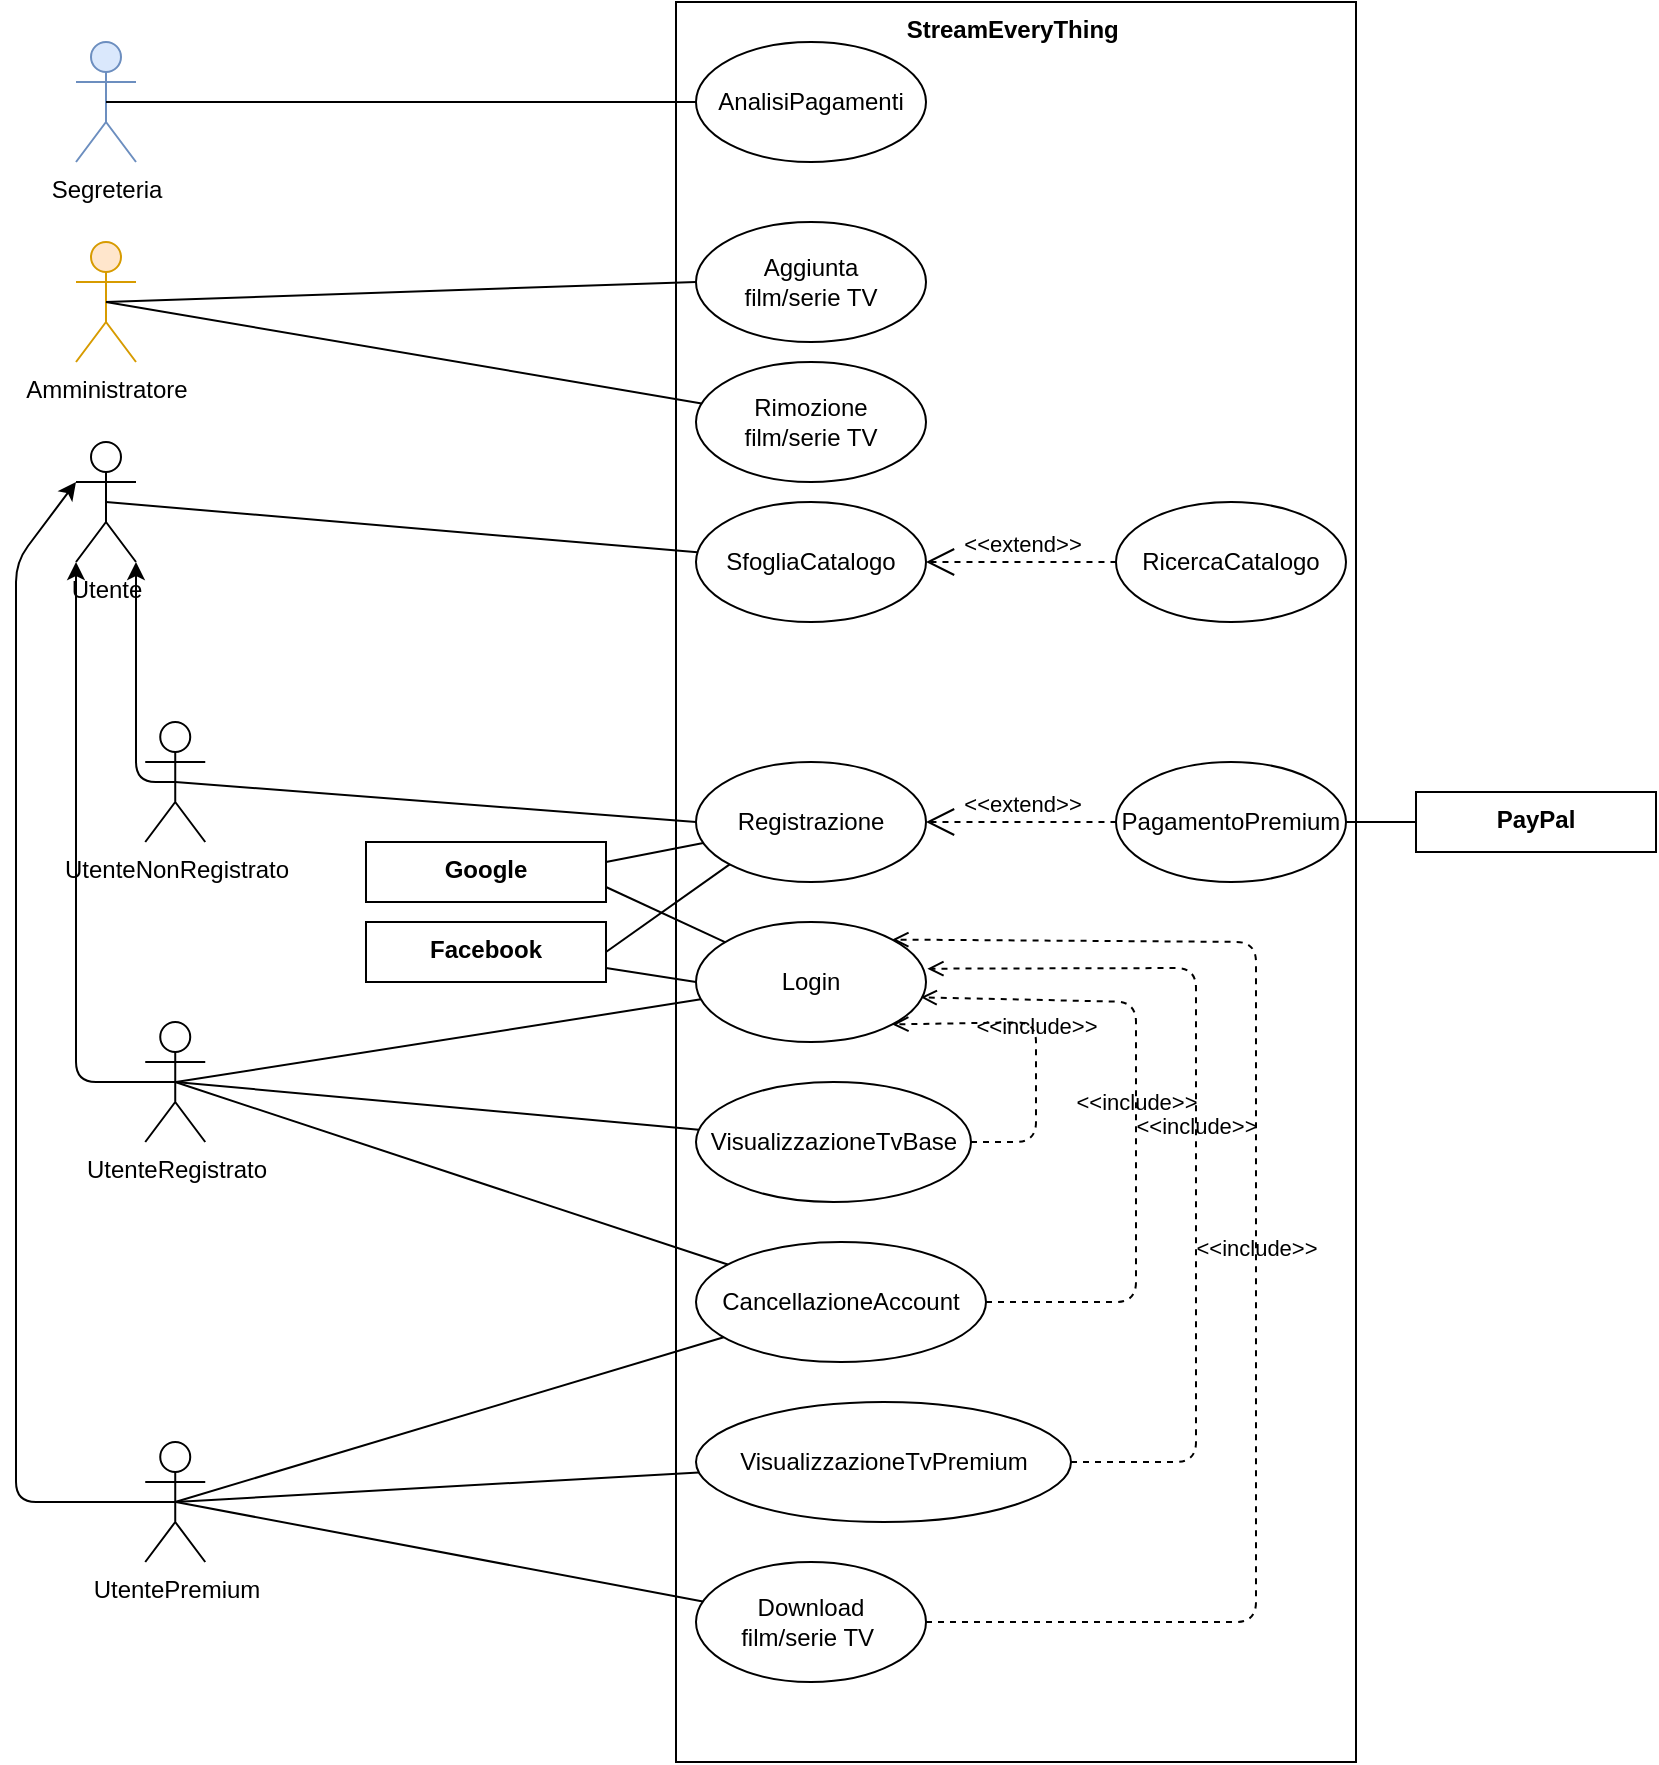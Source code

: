 <mxfile>
    <diagram id="GPvrRylX8BrqGYzw24RA" name="Page-1">
        <mxGraphModel dx="1328" dy="916" grid="1" gridSize="10" guides="1" tooltips="1" connect="1" arrows="1" fold="1" page="1" pageScale="1" pageWidth="850" pageHeight="1100" math="0" shadow="0">
            <root>
                <mxCell id="0"/>
                <mxCell id="1" parent="0"/>
                <mxCell id="2" value="Utente&lt;br&gt;" style="shape=umlActor;html=1;verticalLabelPosition=bottom;verticalAlign=top;align=center;" parent="1" vertex="1">
                    <mxGeometry x="45" y="270" width="30" height="60" as="geometry"/>
                </mxCell>
                <mxCell id="19" style="edgeStyle=none;html=1;exitX=0.5;exitY=0.5;exitDx=0;exitDy=0;exitPerimeter=0;entryX=0;entryY=0.333;entryDx=0;entryDy=0;entryPerimeter=0;" parent="1" source="8" target="2" edge="1">
                    <mxGeometry relative="1" as="geometry">
                        <Array as="points">
                            <mxPoint x="15" y="800"/>
                            <mxPoint x="15" y="330"/>
                        </Array>
                        <mxPoint x="15" y="290" as="targetPoint"/>
                    </mxGeometry>
                </mxCell>
                <mxCell id="112" style="edgeStyle=none;html=1;entryX=1;entryY=1;entryDx=0;entryDy=0;entryPerimeter=0;exitX=0.5;exitY=0.5;exitDx=0;exitDy=0;exitPerimeter=0;" edge="1" parent="1" source="3" target="2">
                    <mxGeometry relative="1" as="geometry">
                        <Array as="points">
                            <mxPoint x="75" y="440"/>
                        </Array>
                    </mxGeometry>
                </mxCell>
                <mxCell id="3" value="UtenteNonRegistrato" style="shape=umlActor;html=1;verticalLabelPosition=bottom;verticalAlign=top;align=center;" parent="1" vertex="1">
                    <mxGeometry x="79.62" y="410" width="30" height="60" as="geometry"/>
                </mxCell>
                <mxCell id="8" value="UtentePremium" style="shape=umlActor;html=1;verticalLabelPosition=bottom;verticalAlign=top;align=center;" parent="1" vertex="1">
                    <mxGeometry x="79.62" y="770" width="30" height="60" as="geometry"/>
                </mxCell>
                <mxCell id="113" style="edgeStyle=none;html=1;entryX=0;entryY=1;entryDx=0;entryDy=0;entryPerimeter=0;" edge="1" parent="1" target="2">
                    <mxGeometry relative="1" as="geometry">
                        <Array as="points">
                            <mxPoint x="45" y="590"/>
                        </Array>
                        <mxPoint x="95" y="590" as="sourcePoint"/>
                    </mxGeometry>
                </mxCell>
                <mxCell id="4" value="UtenteRegistrato" style="shape=umlActor;html=1;verticalLabelPosition=bottom;verticalAlign=top;align=center;" parent="1" vertex="1">
                    <mxGeometry x="79.62" y="560" width="30" height="60" as="geometry"/>
                </mxCell>
                <mxCell id="21" value="StreamEveryThing&amp;nbsp;" style="shape=rect;html=1;verticalAlign=top;fontStyle=1;whiteSpace=wrap;align=center;" parent="1" vertex="1">
                    <mxGeometry x="345" y="50" width="340" height="880" as="geometry"/>
                </mxCell>
                <mxCell id="22" value="SfogliaCatalogo" style="ellipse;whiteSpace=wrap;html=1;" parent="1" vertex="1">
                    <mxGeometry x="355" y="300" width="115" height="60" as="geometry"/>
                </mxCell>
                <mxCell id="23" value="RicercaCatalogo" style="ellipse;whiteSpace=wrap;html=1;" parent="1" vertex="1">
                    <mxGeometry x="565" y="300" width="115" height="60" as="geometry"/>
                </mxCell>
                <mxCell id="24" value="Registrazione" style="ellipse;whiteSpace=wrap;html=1;" parent="1" vertex="1">
                    <mxGeometry x="355" y="430" width="115" height="60" as="geometry"/>
                </mxCell>
                <mxCell id="26" value="Login" style="ellipse;whiteSpace=wrap;html=1;" parent="1" vertex="1">
                    <mxGeometry x="355" y="510" width="115" height="60" as="geometry"/>
                </mxCell>
                <mxCell id="27" value="VisualizzazioneTvBase" style="ellipse;whiteSpace=wrap;html=1;" parent="1" vertex="1">
                    <mxGeometry x="355" y="590" width="137.5" height="60" as="geometry"/>
                </mxCell>
                <mxCell id="28" value="VisualizzazioneTvPremium" style="ellipse;whiteSpace=wrap;html=1;" parent="1" vertex="1">
                    <mxGeometry x="355" y="750" width="187.5" height="60" as="geometry"/>
                </mxCell>
                <mxCell id="29" value="Download &lt;br&gt;film/serie TV&amp;nbsp;" style="ellipse;whiteSpace=wrap;html=1;" parent="1" vertex="1">
                    <mxGeometry x="355" y="830" width="115" height="60" as="geometry"/>
                </mxCell>
                <mxCell id="30" value="CancellazioneAccount&lt;br&gt;" style="ellipse;whiteSpace=wrap;html=1;" parent="1" vertex="1">
                    <mxGeometry x="355" y="670" width="145" height="60" as="geometry"/>
                </mxCell>
                <mxCell id="31" value="Aggiunta &lt;br&gt;film/serie TV" style="ellipse;whiteSpace=wrap;html=1;" parent="1" vertex="1">
                    <mxGeometry x="355" y="160" width="115" height="60" as="geometry"/>
                </mxCell>
                <mxCell id="32" value="Rimozione&lt;br&gt;film/serie TV" style="ellipse;whiteSpace=wrap;html=1;" parent="1" vertex="1">
                    <mxGeometry x="355" y="230" width="115" height="60" as="geometry"/>
                </mxCell>
                <mxCell id="33" value="AnalisiPagamenti" style="ellipse;whiteSpace=wrap;html=1;" parent="1" vertex="1">
                    <mxGeometry x="355" y="70" width="115" height="60" as="geometry"/>
                </mxCell>
                <mxCell id="70" value="Amministratore" style="shape=umlActor;html=1;verticalLabelPosition=bottom;verticalAlign=top;align=center;fillColor=#ffe6cc;strokeColor=#d79b00;" vertex="1" parent="1">
                    <mxGeometry x="45" y="170" width="30" height="60" as="geometry"/>
                </mxCell>
                <mxCell id="71" value="Segreteria" style="shape=umlActor;html=1;verticalLabelPosition=bottom;verticalAlign=top;align=center;fillColor=#dae8fc;strokeColor=#6c8ebf;" vertex="1" parent="1">
                    <mxGeometry x="45" y="70" width="30" height="60" as="geometry"/>
                </mxCell>
                <mxCell id="76" value="" style="edgeStyle=none;html=1;endArrow=none;verticalAlign=bottom;entryX=0;entryY=0.5;entryDx=0;entryDy=0;exitX=0.5;exitY=0.5;exitDx=0;exitDy=0;exitPerimeter=0;" edge="1" parent="1" source="71" target="33">
                    <mxGeometry width="160" relative="1" as="geometry">
                        <mxPoint x="75.98" y="80" as="sourcePoint"/>
                        <mxPoint x="235.98" y="80" as="targetPoint"/>
                    </mxGeometry>
                </mxCell>
                <mxCell id="77" value="" style="edgeStyle=none;html=1;endArrow=none;verticalAlign=bottom;exitX=0.5;exitY=0.5;exitDx=0;exitDy=0;exitPerimeter=0;entryX=0;entryY=0.5;entryDx=0;entryDy=0;" edge="1" parent="1" source="70" target="31">
                    <mxGeometry width="160" relative="1" as="geometry">
                        <mxPoint x="115" y="200" as="sourcePoint"/>
                        <mxPoint x="275" y="200" as="targetPoint"/>
                    </mxGeometry>
                </mxCell>
                <mxCell id="78" value="" style="edgeStyle=none;html=1;endArrow=none;verticalAlign=bottom;exitX=0.5;exitY=0.5;exitDx=0;exitDy=0;exitPerimeter=0;" edge="1" parent="1" source="70" target="32">
                    <mxGeometry width="160" relative="1" as="geometry">
                        <mxPoint x="165" y="250" as="sourcePoint"/>
                        <mxPoint x="325" y="250" as="targetPoint"/>
                    </mxGeometry>
                </mxCell>
                <mxCell id="80" value="" style="edgeStyle=none;html=1;endArrow=none;verticalAlign=bottom;exitX=0.5;exitY=0.5;exitDx=0;exitDy=0;exitPerimeter=0;" edge="1" parent="1" source="2" target="22">
                    <mxGeometry width="160" relative="1" as="geometry">
                        <mxPoint x="165" y="350" as="sourcePoint"/>
                        <mxPoint x="325" y="350" as="targetPoint"/>
                    </mxGeometry>
                </mxCell>
                <mxCell id="86" value="" style="edgeStyle=none;html=1;endArrow=none;verticalAlign=bottom;exitX=0.5;exitY=0.5;exitDx=0;exitDy=0;exitPerimeter=0;" edge="1" parent="1" source="4" target="27">
                    <mxGeometry width="160" relative="1" as="geometry">
                        <mxPoint x="175" y="620" as="sourcePoint"/>
                        <mxPoint x="335" y="620" as="targetPoint"/>
                    </mxGeometry>
                </mxCell>
                <mxCell id="87" value="" style="edgeStyle=none;html=1;endArrow=none;verticalAlign=bottom;exitX=0.5;exitY=0.5;exitDx=0;exitDy=0;exitPerimeter=0;" edge="1" parent="1" source="4" target="30">
                    <mxGeometry width="160" relative="1" as="geometry">
                        <mxPoint x="145" y="700" as="sourcePoint"/>
                        <mxPoint x="305" y="700" as="targetPoint"/>
                    </mxGeometry>
                </mxCell>
                <mxCell id="88" value="" style="edgeStyle=none;html=1;endArrow=none;verticalAlign=bottom;exitX=0.5;exitY=0.5;exitDx=0;exitDy=0;exitPerimeter=0;" edge="1" parent="1" source="8" target="30">
                    <mxGeometry width="160" relative="1" as="geometry">
                        <mxPoint x="135" y="829.31" as="sourcePoint"/>
                        <mxPoint x="295" y="829.31" as="targetPoint"/>
                    </mxGeometry>
                </mxCell>
                <mxCell id="89" value="" style="edgeStyle=none;html=1;endArrow=none;verticalAlign=bottom;" edge="1" parent="1" target="29">
                    <mxGeometry width="160" relative="1" as="geometry">
                        <mxPoint x="95" y="800" as="sourcePoint"/>
                        <mxPoint x="315" y="780" as="targetPoint"/>
                    </mxGeometry>
                </mxCell>
                <mxCell id="90" value="" style="edgeStyle=none;html=1;endArrow=none;verticalAlign=bottom;exitX=0.5;exitY=0.5;exitDx=0;exitDy=0;exitPerimeter=0;" edge="1" parent="1" source="8" target="28">
                    <mxGeometry width="160" relative="1" as="geometry">
                        <mxPoint x="165" y="740" as="sourcePoint"/>
                        <mxPoint x="325" y="740" as="targetPoint"/>
                    </mxGeometry>
                </mxCell>
                <mxCell id="98" value="&amp;lt;&amp;lt;extend&amp;gt;&amp;gt;" style="edgeStyle=none;html=1;startArrow=open;endArrow=none;startSize=12;verticalAlign=bottom;dashed=1;labelBackgroundColor=none;entryX=0;entryY=0.5;entryDx=0;entryDy=0;" edge="1" parent="1" source="22" target="23">
                    <mxGeometry width="160" relative="1" as="geometry">
                        <mxPoint x="505" y="380" as="sourcePoint"/>
                        <mxPoint x="545" y="460" as="targetPoint"/>
                        <Array as="points"/>
                    </mxGeometry>
                </mxCell>
                <mxCell id="101" value="" style="edgeStyle=none;html=1;endArrow=none;verticalAlign=bottom;" edge="1" parent="1" target="26">
                    <mxGeometry width="160" relative="1" as="geometry">
                        <mxPoint x="95" y="590" as="sourcePoint"/>
                        <mxPoint x="345" y="590" as="targetPoint"/>
                    </mxGeometry>
                </mxCell>
                <mxCell id="111" value="" style="edgeStyle=none;html=1;endArrow=none;verticalAlign=bottom;exitX=0.5;exitY=0.5;exitDx=0;exitDy=0;exitPerimeter=0;entryX=0;entryY=0.5;entryDx=0;entryDy=0;" edge="1" parent="1" source="3" target="24">
                    <mxGeometry width="160" relative="1" as="geometry">
                        <mxPoint x="155" y="510" as="sourcePoint"/>
                        <mxPoint x="315" y="510" as="targetPoint"/>
                    </mxGeometry>
                </mxCell>
                <mxCell id="114" value="&amp;lt;&amp;lt;include&amp;gt;&amp;gt;" style="edgeStyle=none;html=1;endArrow=open;verticalAlign=bottom;dashed=1;labelBackgroundColor=none;exitX=1;exitY=0.5;exitDx=0;exitDy=0;entryX=1;entryY=1;entryDx=0;entryDy=0;" edge="1" parent="1" source="27" target="26">
                    <mxGeometry width="160" relative="1" as="geometry">
                        <mxPoint x="515" y="650" as="sourcePoint"/>
                        <mxPoint x="675" y="650" as="targetPoint"/>
                        <Array as="points">
                            <mxPoint x="525" y="620"/>
                            <mxPoint x="525" y="560"/>
                        </Array>
                    </mxGeometry>
                </mxCell>
                <mxCell id="115" value="&amp;lt;&amp;lt;include&amp;gt;&amp;gt;" style="edgeStyle=none;html=1;endArrow=open;verticalAlign=bottom;dashed=1;labelBackgroundColor=none;exitX=1;exitY=0.5;exitDx=0;exitDy=0;entryX=1;entryY=0;entryDx=0;entryDy=0;" edge="1" parent="1" source="29" target="26">
                    <mxGeometry width="160" relative="1" as="geometry">
                        <mxPoint x="535" y="860" as="sourcePoint"/>
                        <mxPoint x="535" y="780" as="targetPoint"/>
                        <Array as="points">
                            <mxPoint x="635" y="860"/>
                            <mxPoint x="635" y="520"/>
                        </Array>
                    </mxGeometry>
                </mxCell>
                <mxCell id="117" value="&amp;lt;&amp;lt;include&amp;gt;&amp;gt;" style="edgeStyle=none;html=1;endArrow=open;verticalAlign=bottom;dashed=1;labelBackgroundColor=none;exitX=1;exitY=0.5;exitDx=0;exitDy=0;entryX=1.006;entryY=0.389;entryDx=0;entryDy=0;entryPerimeter=0;" edge="1" parent="1" source="28" target="26">
                    <mxGeometry width="160" relative="1" as="geometry">
                        <mxPoint x="502.5" y="780" as="sourcePoint"/>
                        <mxPoint x="502.5" y="700" as="targetPoint"/>
                        <Array as="points">
                            <mxPoint x="605" y="780"/>
                            <mxPoint x="605" y="700"/>
                            <mxPoint x="605" y="533"/>
                        </Array>
                    </mxGeometry>
                </mxCell>
                <mxCell id="118" value="&amp;lt;&amp;lt;include&amp;gt;&amp;gt;" style="edgeStyle=none;html=1;endArrow=open;verticalAlign=bottom;dashed=1;labelBackgroundColor=none;exitX=1;exitY=0.5;exitDx=0;exitDy=0;entryX=0.977;entryY=0.628;entryDx=0;entryDy=0;entryPerimeter=0;" edge="1" parent="1" source="30" target="26">
                    <mxGeometry width="160" relative="1" as="geometry">
                        <mxPoint x="492.02" y="821.31" as="sourcePoint"/>
                        <mxPoint x="495" y="550" as="targetPoint"/>
                        <Array as="points">
                            <mxPoint x="575" y="700"/>
                            <mxPoint x="575" y="550"/>
                        </Array>
                    </mxGeometry>
                </mxCell>
                <mxCell id="119" value="Google" style="shape=rect;html=1;verticalAlign=top;fontStyle=1;whiteSpace=wrap;align=center;" vertex="1" parent="1">
                    <mxGeometry x="190" y="470" width="120" height="30" as="geometry"/>
                </mxCell>
                <mxCell id="122" value="PagamentoPremium" style="ellipse;whiteSpace=wrap;html=1;" vertex="1" parent="1">
                    <mxGeometry x="565" y="430" width="115" height="60" as="geometry"/>
                </mxCell>
                <mxCell id="123" value="&amp;lt;&amp;lt;extend&amp;gt;&amp;gt;" style="edgeStyle=none;html=1;startArrow=open;endArrow=none;startSize=12;verticalAlign=bottom;dashed=1;labelBackgroundColor=none;entryX=0;entryY=0.5;entryDx=0;entryDy=0;exitX=1;exitY=0.5;exitDx=0;exitDy=0;" edge="1" parent="1" source="24" target="122">
                    <mxGeometry width="160" relative="1" as="geometry">
                        <mxPoint x="445" y="420" as="sourcePoint"/>
                        <mxPoint x="605" y="420" as="targetPoint"/>
                    </mxGeometry>
                </mxCell>
                <mxCell id="124" value="Facebook" style="shape=rect;html=1;verticalAlign=top;fontStyle=1;whiteSpace=wrap;align=center;" vertex="1" parent="1">
                    <mxGeometry x="190" y="510" width="120" height="30" as="geometry"/>
                </mxCell>
                <mxCell id="125" value="PayPal&lt;br&gt;" style="shape=rect;html=1;verticalAlign=top;fontStyle=1;whiteSpace=wrap;align=center;" vertex="1" parent="1">
                    <mxGeometry x="715" y="445" width="120" height="30" as="geometry"/>
                </mxCell>
                <mxCell id="126" value="" style="edgeStyle=none;html=1;endArrow=none;verticalAlign=bottom;exitX=1;exitY=0.5;exitDx=0;exitDy=0;entryX=0;entryY=0.5;entryDx=0;entryDy=0;" edge="1" parent="1" source="122" target="125">
                    <mxGeometry width="160" relative="1" as="geometry">
                        <mxPoint x="725" y="450" as="sourcePoint"/>
                        <mxPoint x="885" y="450" as="targetPoint"/>
                    </mxGeometry>
                </mxCell>
                <mxCell id="132" value="" style="edgeStyle=none;html=1;endArrow=none;verticalAlign=bottom;entryX=1;entryY=0.75;entryDx=0;entryDy=0;" edge="1" parent="1" source="26" target="119">
                    <mxGeometry width="160" relative="1" as="geometry">
                        <mxPoint x="430" y="500" as="sourcePoint"/>
                        <mxPoint x="590" y="500" as="targetPoint"/>
                        <Array as="points"/>
                    </mxGeometry>
                </mxCell>
                <mxCell id="133" value="" style="edgeStyle=none;html=1;endArrow=none;verticalAlign=bottom;" edge="1" parent="1" target="24">
                    <mxGeometry width="160" relative="1" as="geometry">
                        <mxPoint x="310" y="480" as="sourcePoint"/>
                        <mxPoint x="490" y="490" as="targetPoint"/>
                    </mxGeometry>
                </mxCell>
                <mxCell id="134" value="" style="edgeStyle=none;html=1;endArrow=none;verticalAlign=bottom;exitX=1;exitY=0.5;exitDx=0;exitDy=0;entryX=0;entryY=1;entryDx=0;entryDy=0;" edge="1" parent="1" source="124" target="24">
                    <mxGeometry width="160" relative="1" as="geometry">
                        <mxPoint x="320" y="522.28" as="sourcePoint"/>
                        <mxPoint x="370.426" y="510.002" as="targetPoint"/>
                    </mxGeometry>
                </mxCell>
                <mxCell id="135" value="" style="edgeStyle=none;html=1;endArrow=none;verticalAlign=bottom;entryX=1;entryY=0.5;entryDx=0;entryDy=0;exitX=0;exitY=0.5;exitDx=0;exitDy=0;" edge="1" parent="1" source="26">
                    <mxGeometry width="160" relative="1" as="geometry">
                        <mxPoint x="372.361" y="566.519" as="sourcePoint"/>
                        <mxPoint x="310" y="533" as="targetPoint"/>
                        <Array as="points"/>
                    </mxGeometry>
                </mxCell>
            </root>
        </mxGraphModel>
    </diagram>
</mxfile>